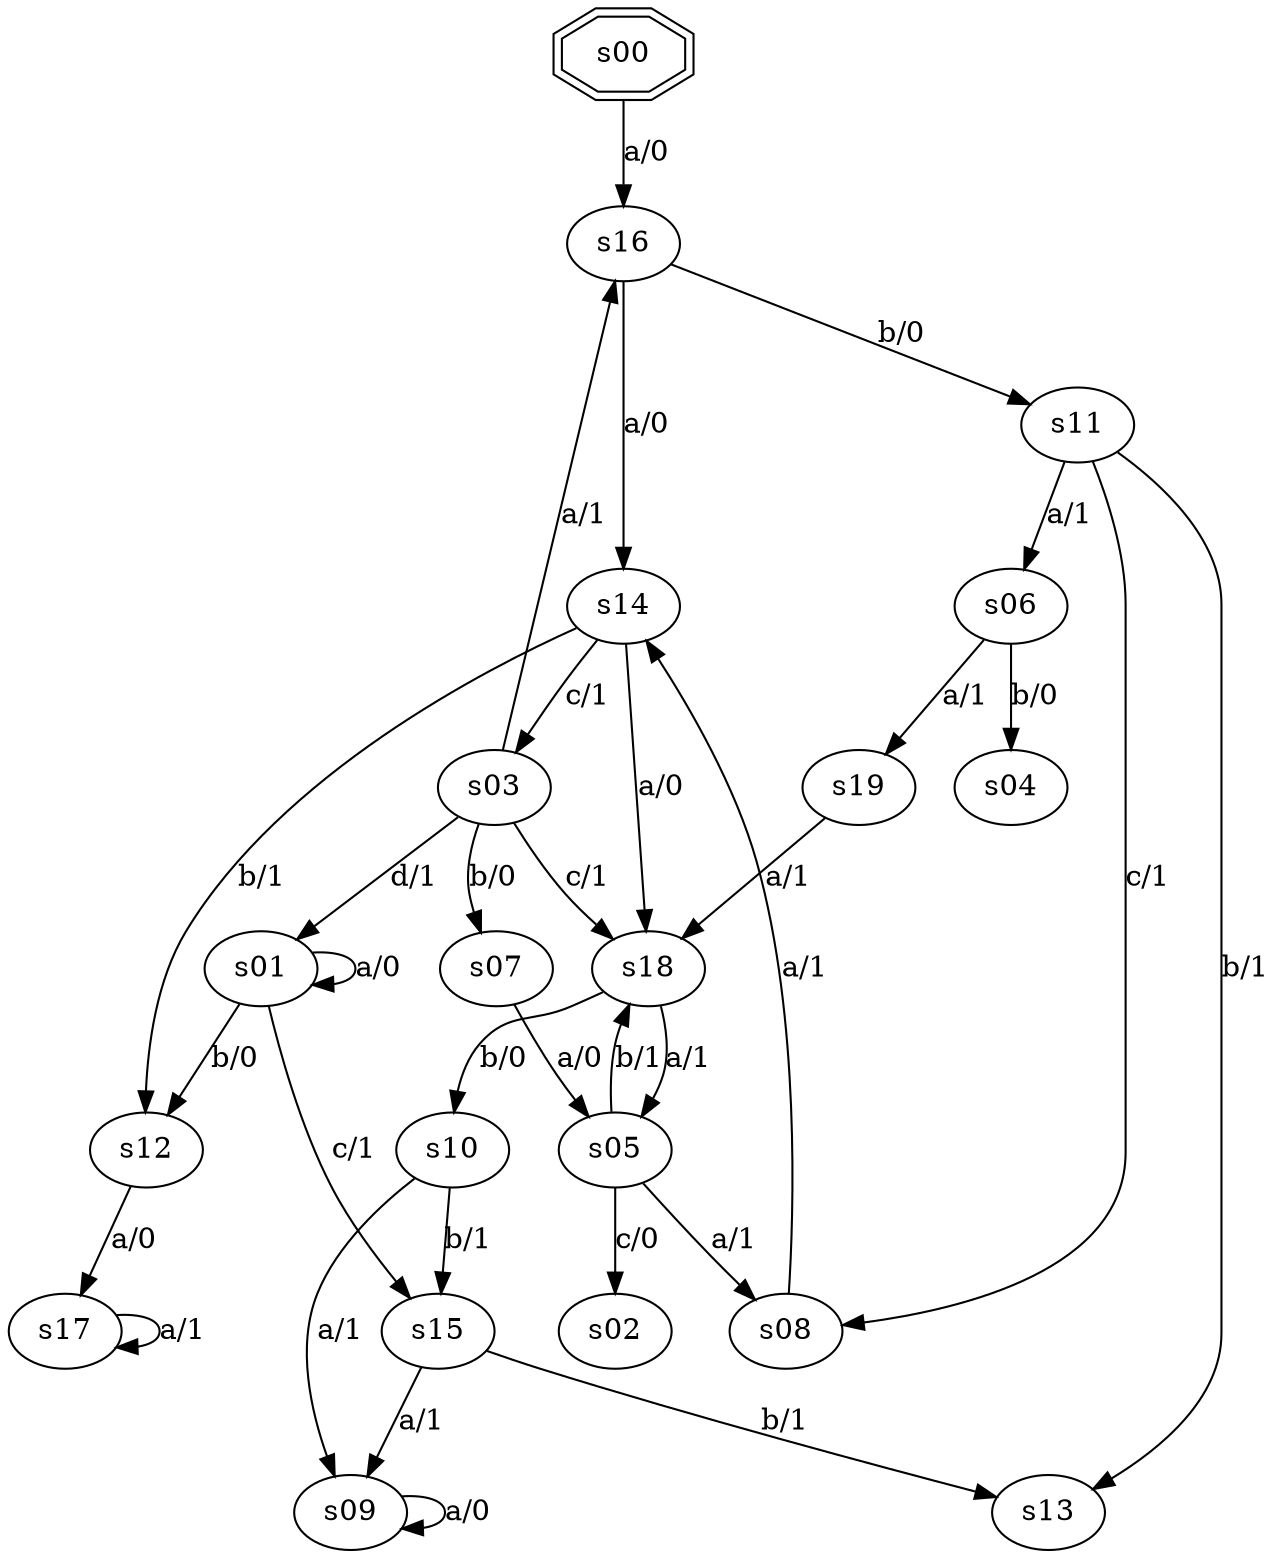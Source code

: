 digraph graph_014 {
	s00 -> s16 [label="a/0"];
	s01 -> s01 [label="a/0"];
	s01 -> s12 [label="b/0"];
	s01 -> s15 [label="c/1"];
	s03 -> s16 [label="a/1"];
	s03 -> s07 [label="b/0"];
	s03 -> s18 [label="c/1"];
	s03 -> s01 [label="d/1"];
	s05 -> s08 [label="a/1"];
	s05 -> s18 [label="b/1"];
	s05 -> s02 [label="c/0"];
	s06 -> s19 [label="a/1"];
	s06 -> s04 [label="b/0"];
	s07 -> s05 [label="a/0"];
	s08 -> s14 [label="a/1"];
	s09 -> s09 [label="a/0"];
	s10 -> s09 [label="a/1"];
	s10 -> s15 [label="b/1"];
	s11 -> s06 [label="a/1"];
	s11 -> s13 [label="b/1"];
	s11 -> s08 [label="c/1"];
	s12 -> s17 [label="a/0"];
	s14 -> s18 [label="a/0"];
	s14 -> s12 [label="b/1"];
	s14 -> s03 [label="c/1"];
	s15 -> s09 [label="a/1"];
	s15 -> s13 [label="b/1"];
	s16 -> s14 [label="a/0"];
	s16 -> s11 [label="b/0"];
	s17 -> s17 [label="a/1"];
	s18 -> s05 [label="a/1"];
	s18 -> s10 [label="b/0"];
	s19 -> s18 [label="a/1"];
	s00 [shape=doubleoctagon];
}